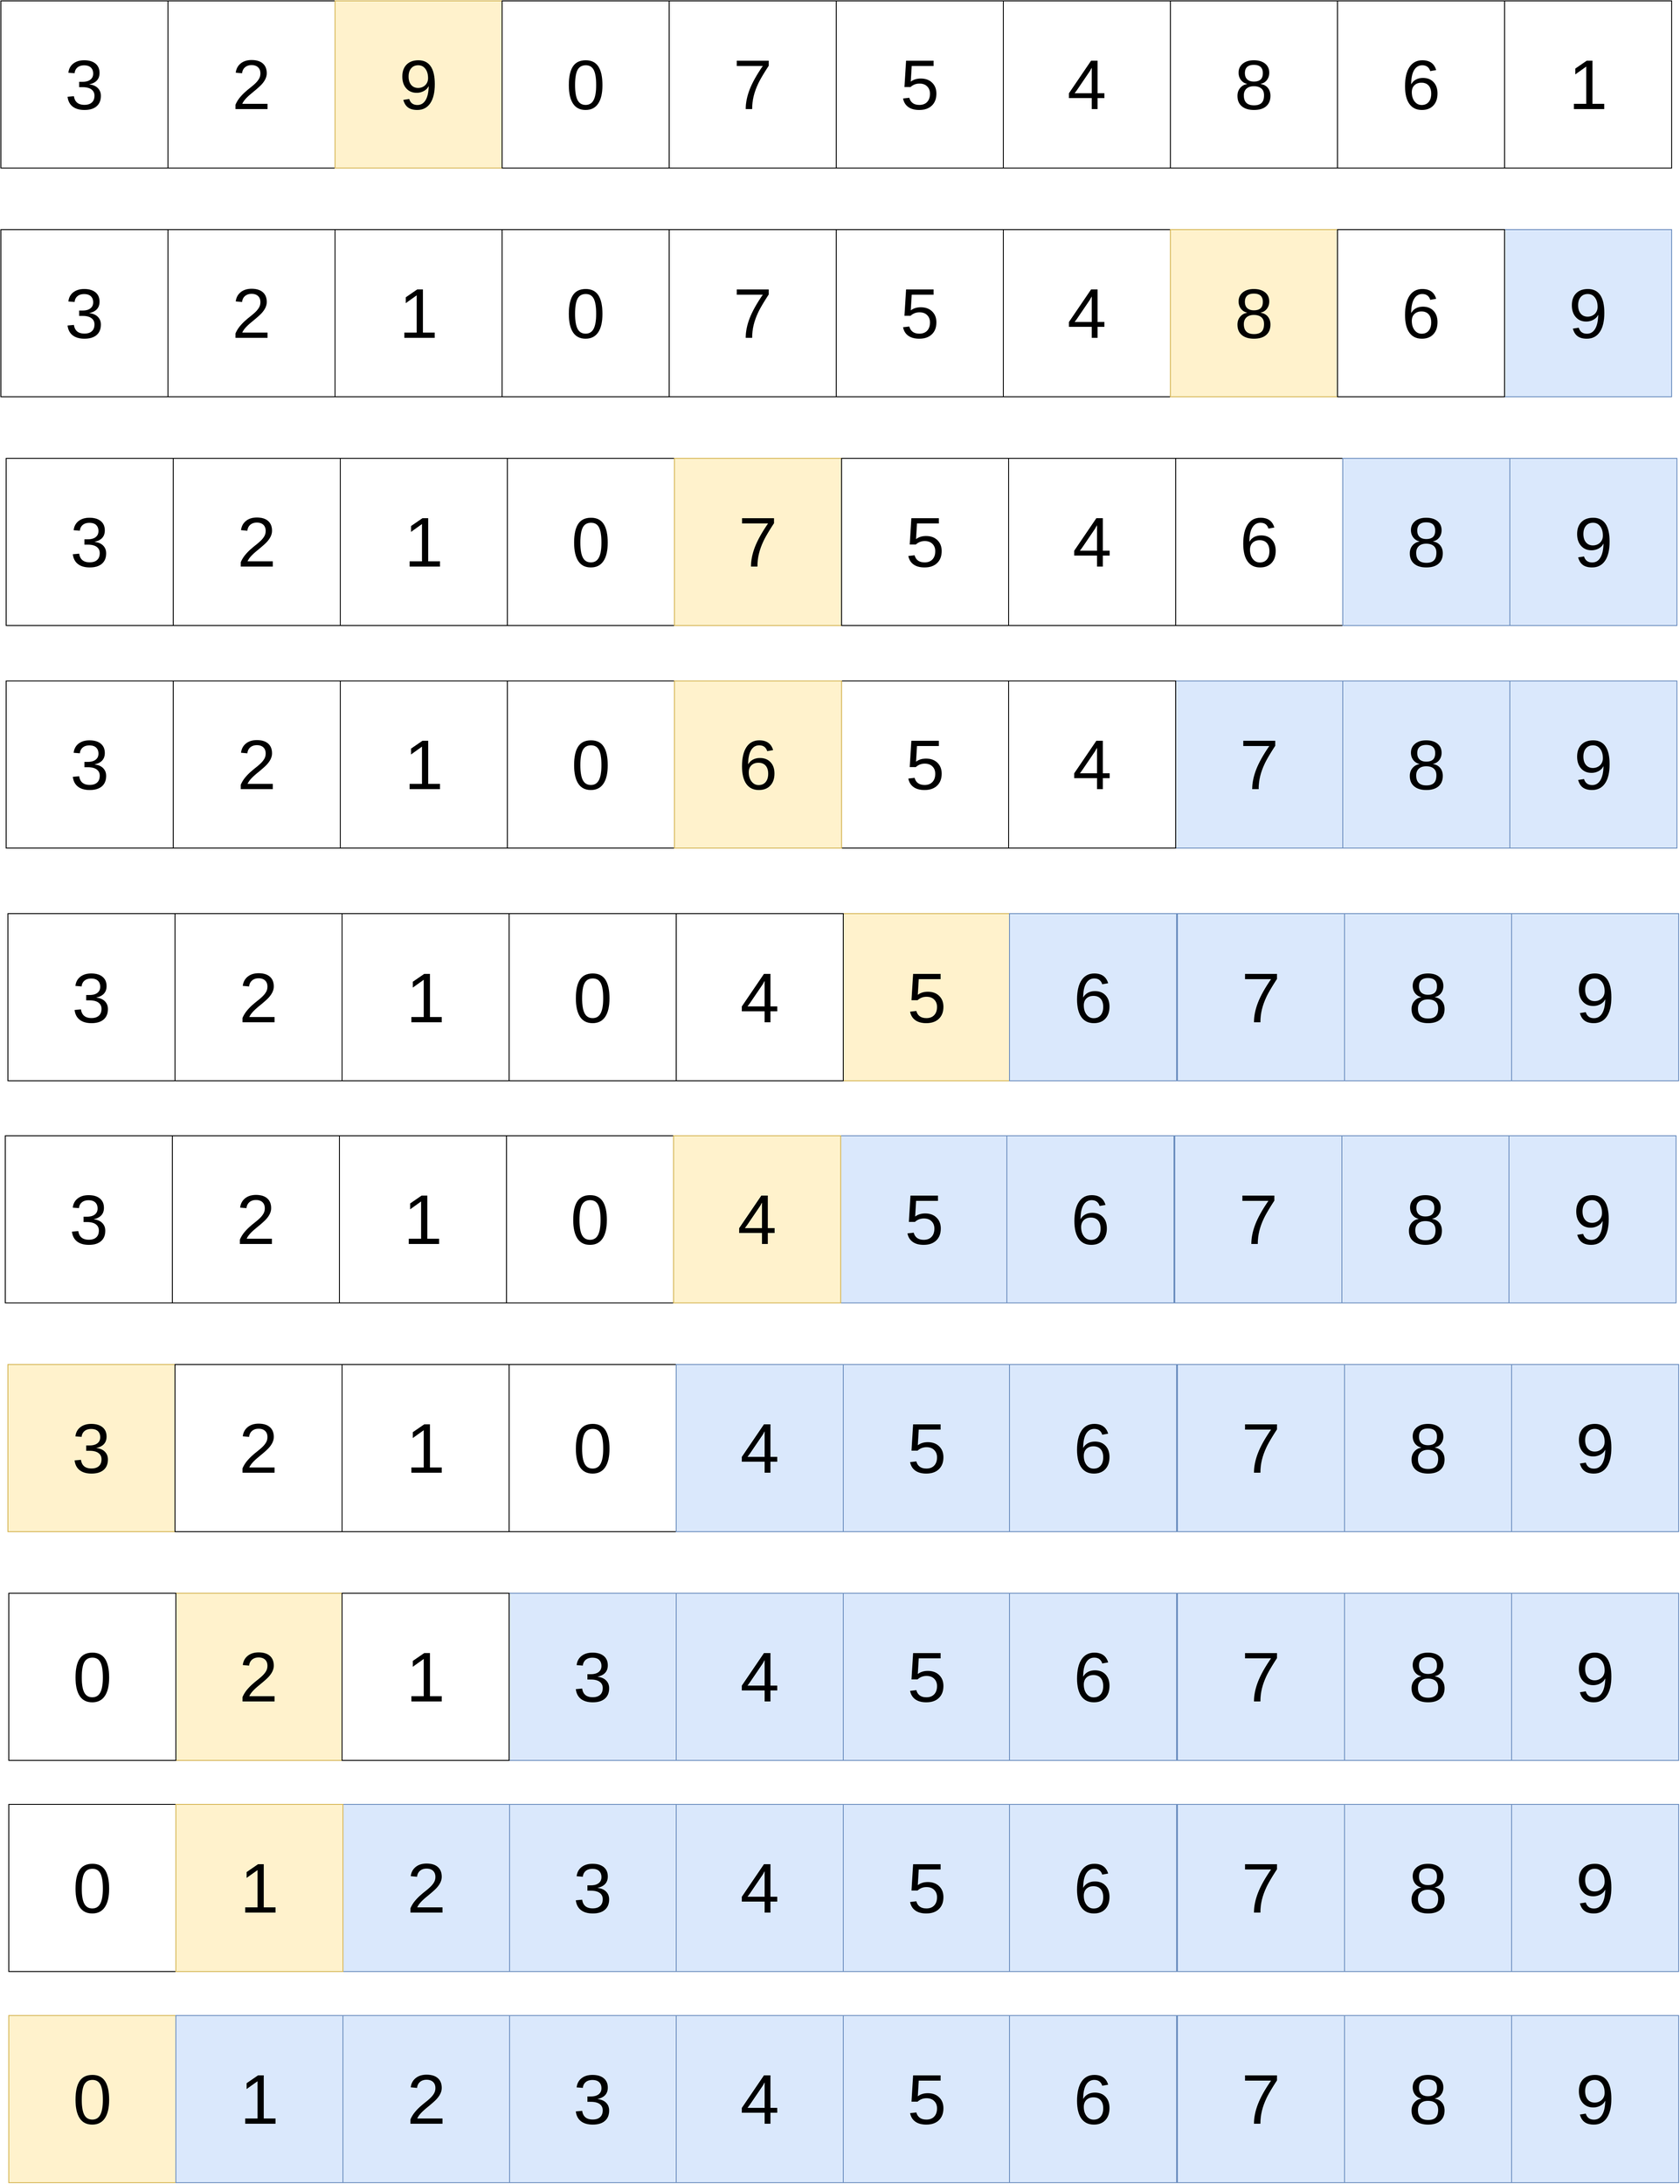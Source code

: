 <mxfile version="11.2.1" type="device" pages="1"><diagram id="qaaM4bRTrh6qBXGsCN93" name="第 1 页"><mxGraphModel dx="5190" dy="3165" grid="1" gridSize="10" guides="1" tooltips="1" connect="1" arrows="1" fold="1" page="1" pageScale="1" pageWidth="4681" pageHeight="3300" math="0" shadow="0"><root><mxCell id="0"/><mxCell id="1" parent="0"/><mxCell id="yA2SuuTRUprAY6sscWeP-1" value="3" style="whiteSpace=wrap;html=1;aspect=fixed;fontSize=80;" vertex="1" parent="1"><mxGeometry x="580" y="400" width="190" height="190" as="geometry"/></mxCell><mxCell id="yA2SuuTRUprAY6sscWeP-2" value="2" style="whiteSpace=wrap;html=1;aspect=fixed;fontSize=80;" vertex="1" parent="1"><mxGeometry x="770" y="400" width="190" height="190" as="geometry"/></mxCell><mxCell id="yA2SuuTRUprAY6sscWeP-3" value="9" style="whiteSpace=wrap;html=1;aspect=fixed;fontSize=80;fillColor=#fff2cc;strokeColor=#d6b656;" vertex="1" parent="1"><mxGeometry x="960" y="400" width="190" height="190" as="geometry"/></mxCell><mxCell id="yA2SuuTRUprAY6sscWeP-4" value="0" style="whiteSpace=wrap;html=1;aspect=fixed;fontSize=80;" vertex="1" parent="1"><mxGeometry x="1150" y="400" width="190" height="190" as="geometry"/></mxCell><mxCell id="yA2SuuTRUprAY6sscWeP-5" value="7" style="whiteSpace=wrap;html=1;aspect=fixed;fontSize=80;" vertex="1" parent="1"><mxGeometry x="1340" y="400" width="190" height="190" as="geometry"/></mxCell><mxCell id="yA2SuuTRUprAY6sscWeP-6" value="5" style="whiteSpace=wrap;html=1;aspect=fixed;fontSize=80;" vertex="1" parent="1"><mxGeometry x="1530" y="400" width="190" height="190" as="geometry"/></mxCell><mxCell id="yA2SuuTRUprAY6sscWeP-7" value="4" style="whiteSpace=wrap;html=1;aspect=fixed;fontSize=80;" vertex="1" parent="1"><mxGeometry x="1720" y="400" width="190" height="190" as="geometry"/></mxCell><mxCell id="yA2SuuTRUprAY6sscWeP-8" value="8" style="whiteSpace=wrap;html=1;aspect=fixed;fontSize=80;" vertex="1" parent="1"><mxGeometry x="1910" y="400" width="190" height="190" as="geometry"/></mxCell><mxCell id="yA2SuuTRUprAY6sscWeP-9" value="6" style="whiteSpace=wrap;html=1;aspect=fixed;fontSize=80;" vertex="1" parent="1"><mxGeometry x="2100" y="400" width="190" height="190" as="geometry"/></mxCell><mxCell id="yA2SuuTRUprAY6sscWeP-10" value="1" style="whiteSpace=wrap;html=1;aspect=fixed;fontSize=80;" vertex="1" parent="1"><mxGeometry x="2290" y="400" width="190" height="190" as="geometry"/></mxCell><mxCell id="yA2SuuTRUprAY6sscWeP-11" value="3" style="whiteSpace=wrap;html=1;aspect=fixed;fontSize=80;" vertex="1" parent="1"><mxGeometry x="580" y="660" width="190" height="190" as="geometry"/></mxCell><mxCell id="yA2SuuTRUprAY6sscWeP-12" value="2" style="whiteSpace=wrap;html=1;aspect=fixed;fontSize=80;" vertex="1" parent="1"><mxGeometry x="770" y="660" width="190" height="190" as="geometry"/></mxCell><mxCell id="yA2SuuTRUprAY6sscWeP-13" value="9" style="whiteSpace=wrap;html=1;aspect=fixed;fontSize=80;fillColor=#dae8fc;strokeColor=#6c8ebf;" vertex="1" parent="1"><mxGeometry x="2290" y="660" width="190" height="190" as="geometry"/></mxCell><mxCell id="yA2SuuTRUprAY6sscWeP-14" value="0" style="whiteSpace=wrap;html=1;aspect=fixed;fontSize=80;" vertex="1" parent="1"><mxGeometry x="1150" y="660" width="190" height="190" as="geometry"/></mxCell><mxCell id="yA2SuuTRUprAY6sscWeP-15" value="7" style="whiteSpace=wrap;html=1;aspect=fixed;fontSize=80;" vertex="1" parent="1"><mxGeometry x="1340" y="660" width="190" height="190" as="geometry"/></mxCell><mxCell id="yA2SuuTRUprAY6sscWeP-16" value="5" style="whiteSpace=wrap;html=1;aspect=fixed;fontSize=80;" vertex="1" parent="1"><mxGeometry x="1530" y="660" width="190" height="190" as="geometry"/></mxCell><mxCell id="yA2SuuTRUprAY6sscWeP-17" value="4" style="whiteSpace=wrap;html=1;aspect=fixed;fontSize=80;" vertex="1" parent="1"><mxGeometry x="1720" y="660" width="190" height="190" as="geometry"/></mxCell><mxCell id="yA2SuuTRUprAY6sscWeP-18" value="8" style="whiteSpace=wrap;html=1;aspect=fixed;fontSize=80;fillColor=#fff2cc;strokeColor=#d6b656;" vertex="1" parent="1"><mxGeometry x="1910" y="660" width="190" height="190" as="geometry"/></mxCell><mxCell id="yA2SuuTRUprAY6sscWeP-19" value="6" style="whiteSpace=wrap;html=1;aspect=fixed;fontSize=80;" vertex="1" parent="1"><mxGeometry x="2100" y="660" width="190" height="190" as="geometry"/></mxCell><mxCell id="yA2SuuTRUprAY6sscWeP-20" value="1" style="whiteSpace=wrap;html=1;aspect=fixed;fontSize=80;" vertex="1" parent="1"><mxGeometry x="960" y="660" width="190" height="190" as="geometry"/></mxCell><mxCell id="yA2SuuTRUprAY6sscWeP-31" value="3" style="whiteSpace=wrap;html=1;aspect=fixed;fontSize=80;" vertex="1" parent="1"><mxGeometry x="586" y="920" width="190" height="190" as="geometry"/></mxCell><mxCell id="yA2SuuTRUprAY6sscWeP-32" value="2" style="whiteSpace=wrap;html=1;aspect=fixed;fontSize=80;" vertex="1" parent="1"><mxGeometry x="776" y="920" width="190" height="190" as="geometry"/></mxCell><mxCell id="yA2SuuTRUprAY6sscWeP-33" value="9" style="whiteSpace=wrap;html=1;aspect=fixed;fontSize=80;fillColor=#dae8fc;strokeColor=#6c8ebf;" vertex="1" parent="1"><mxGeometry x="2296" y="920" width="190" height="190" as="geometry"/></mxCell><mxCell id="yA2SuuTRUprAY6sscWeP-34" value="0" style="whiteSpace=wrap;html=1;aspect=fixed;fontSize=80;" vertex="1" parent="1"><mxGeometry x="1156" y="920" width="190" height="190" as="geometry"/></mxCell><mxCell id="yA2SuuTRUprAY6sscWeP-35" value="7" style="whiteSpace=wrap;html=1;aspect=fixed;fontSize=80;fillColor=#fff2cc;strokeColor=#d6b656;" vertex="1" parent="1"><mxGeometry x="1346" y="920" width="190" height="190" as="geometry"/></mxCell><mxCell id="yA2SuuTRUprAY6sscWeP-36" value="5" style="whiteSpace=wrap;html=1;aspect=fixed;fontSize=80;" vertex="1" parent="1"><mxGeometry x="1536" y="920" width="190" height="190" as="geometry"/></mxCell><mxCell id="yA2SuuTRUprAY6sscWeP-37" value="4" style="whiteSpace=wrap;html=1;aspect=fixed;fontSize=80;" vertex="1" parent="1"><mxGeometry x="1726" y="920" width="190" height="190" as="geometry"/></mxCell><mxCell id="yA2SuuTRUprAY6sscWeP-39" value="6" style="whiteSpace=wrap;html=1;aspect=fixed;fontSize=80;" vertex="1" parent="1"><mxGeometry x="1916" y="920" width="190" height="190" as="geometry"/></mxCell><mxCell id="yA2SuuTRUprAY6sscWeP-40" value="1" style="whiteSpace=wrap;html=1;aspect=fixed;fontSize=80;" vertex="1" parent="1"><mxGeometry x="966" y="920" width="190" height="190" as="geometry"/></mxCell><mxCell id="yA2SuuTRUprAY6sscWeP-41" value="8" style="whiteSpace=wrap;html=1;aspect=fixed;fontSize=80;fillColor=#dae8fc;strokeColor=#6c8ebf;" vertex="1" parent="1"><mxGeometry x="2106" y="920" width="190" height="190" as="geometry"/></mxCell><mxCell id="yA2SuuTRUprAY6sscWeP-42" value="3" style="whiteSpace=wrap;html=1;aspect=fixed;fontSize=80;" vertex="1" parent="1"><mxGeometry x="586" y="1173" width="190" height="190" as="geometry"/></mxCell><mxCell id="yA2SuuTRUprAY6sscWeP-43" value="2" style="whiteSpace=wrap;html=1;aspect=fixed;fontSize=80;" vertex="1" parent="1"><mxGeometry x="776" y="1173" width="190" height="190" as="geometry"/></mxCell><mxCell id="yA2SuuTRUprAY6sscWeP-44" value="9" style="whiteSpace=wrap;html=1;aspect=fixed;fontSize=80;fillColor=#dae8fc;strokeColor=#6c8ebf;" vertex="1" parent="1"><mxGeometry x="2296" y="1173" width="190" height="190" as="geometry"/></mxCell><mxCell id="yA2SuuTRUprAY6sscWeP-45" value="0" style="whiteSpace=wrap;html=1;aspect=fixed;fontSize=80;" vertex="1" parent="1"><mxGeometry x="1156" y="1173" width="190" height="190" as="geometry"/></mxCell><mxCell id="yA2SuuTRUprAY6sscWeP-46" value="7" style="whiteSpace=wrap;html=1;aspect=fixed;fontSize=80;fillColor=#dae8fc;strokeColor=#6c8ebf;" vertex="1" parent="1"><mxGeometry x="1916" y="1173" width="190" height="190" as="geometry"/></mxCell><mxCell id="yA2SuuTRUprAY6sscWeP-47" value="5" style="whiteSpace=wrap;html=1;aspect=fixed;fontSize=80;" vertex="1" parent="1"><mxGeometry x="1536" y="1173" width="190" height="190" as="geometry"/></mxCell><mxCell id="yA2SuuTRUprAY6sscWeP-48" value="4" style="whiteSpace=wrap;html=1;aspect=fixed;fontSize=80;" vertex="1" parent="1"><mxGeometry x="1726" y="1173" width="190" height="190" as="geometry"/></mxCell><mxCell id="yA2SuuTRUprAY6sscWeP-49" value="6" style="whiteSpace=wrap;html=1;aspect=fixed;fontSize=80;fillColor=#fff2cc;strokeColor=#d6b656;" vertex="1" parent="1"><mxGeometry x="1346" y="1173" width="190" height="190" as="geometry"/></mxCell><mxCell id="yA2SuuTRUprAY6sscWeP-50" value="1" style="whiteSpace=wrap;html=1;aspect=fixed;fontSize=80;" vertex="1" parent="1"><mxGeometry x="966" y="1173" width="190" height="190" as="geometry"/></mxCell><mxCell id="yA2SuuTRUprAY6sscWeP-51" value="8" style="whiteSpace=wrap;html=1;aspect=fixed;fontSize=80;fillColor=#dae8fc;strokeColor=#6c8ebf;" vertex="1" parent="1"><mxGeometry x="2106" y="1173" width="190" height="190" as="geometry"/></mxCell><mxCell id="yA2SuuTRUprAY6sscWeP-62" value="3" style="whiteSpace=wrap;html=1;aspect=fixed;fontSize=80;" vertex="1" parent="1"><mxGeometry x="588" y="1437.5" width="190" height="190" as="geometry"/></mxCell><mxCell id="yA2SuuTRUprAY6sscWeP-63" value="2" style="whiteSpace=wrap;html=1;aspect=fixed;fontSize=80;" vertex="1" parent="1"><mxGeometry x="778" y="1437.5" width="190" height="190" as="geometry"/></mxCell><mxCell id="yA2SuuTRUprAY6sscWeP-64" value="9" style="whiteSpace=wrap;html=1;aspect=fixed;fontSize=80;fillColor=#dae8fc;strokeColor=#6c8ebf;" vertex="1" parent="1"><mxGeometry x="2298" y="1437.5" width="190" height="190" as="geometry"/></mxCell><mxCell id="yA2SuuTRUprAY6sscWeP-65" value="0" style="whiteSpace=wrap;html=1;aspect=fixed;fontSize=80;" vertex="1" parent="1"><mxGeometry x="1158" y="1437.5" width="190" height="190" as="geometry"/></mxCell><mxCell id="yA2SuuTRUprAY6sscWeP-66" value="7" style="whiteSpace=wrap;html=1;aspect=fixed;fontSize=80;fillColor=#dae8fc;strokeColor=#6c8ebf;" vertex="1" parent="1"><mxGeometry x="1918" y="1437.5" width="190" height="190" as="geometry"/></mxCell><mxCell id="yA2SuuTRUprAY6sscWeP-67" value="5" style="whiteSpace=wrap;html=1;aspect=fixed;fontSize=80;fillColor=#fff2cc;strokeColor=#d6b656;" vertex="1" parent="1"><mxGeometry x="1538" y="1437.5" width="190" height="190" as="geometry"/></mxCell><mxCell id="yA2SuuTRUprAY6sscWeP-69" value="6" style="whiteSpace=wrap;html=1;aspect=fixed;fontSize=80;fillColor=#dae8fc;strokeColor=#6c8ebf;" vertex="1" parent="1"><mxGeometry x="1727" y="1437.5" width="190" height="190" as="geometry"/></mxCell><mxCell id="yA2SuuTRUprAY6sscWeP-70" value="1" style="whiteSpace=wrap;html=1;aspect=fixed;fontSize=80;" vertex="1" parent="1"><mxGeometry x="968" y="1437.5" width="190" height="190" as="geometry"/></mxCell><mxCell id="yA2SuuTRUprAY6sscWeP-71" value="8" style="whiteSpace=wrap;html=1;aspect=fixed;fontSize=80;fillColor=#dae8fc;strokeColor=#6c8ebf;" vertex="1" parent="1"><mxGeometry x="2108" y="1437.5" width="190" height="190" as="geometry"/></mxCell><mxCell id="yA2SuuTRUprAY6sscWeP-72" value="4" style="whiteSpace=wrap;html=1;aspect=fixed;fontSize=80;" vertex="1" parent="1"><mxGeometry x="1348" y="1437.5" width="190" height="190" as="geometry"/></mxCell><mxCell id="yA2SuuTRUprAY6sscWeP-73" value="3" style="whiteSpace=wrap;html=1;aspect=fixed;fontSize=80;" vertex="1" parent="1"><mxGeometry x="585" y="1690" width="190" height="190" as="geometry"/></mxCell><mxCell id="yA2SuuTRUprAY6sscWeP-74" value="2" style="whiteSpace=wrap;html=1;aspect=fixed;fontSize=80;" vertex="1" parent="1"><mxGeometry x="775" y="1690" width="190" height="190" as="geometry"/></mxCell><mxCell id="yA2SuuTRUprAY6sscWeP-75" value="9" style="whiteSpace=wrap;html=1;aspect=fixed;fontSize=80;fillColor=#dae8fc;strokeColor=#6c8ebf;" vertex="1" parent="1"><mxGeometry x="2295" y="1690" width="190" height="190" as="geometry"/></mxCell><mxCell id="yA2SuuTRUprAY6sscWeP-76" value="0" style="whiteSpace=wrap;html=1;aspect=fixed;fontSize=80;" vertex="1" parent="1"><mxGeometry x="1155" y="1690" width="190" height="190" as="geometry"/></mxCell><mxCell id="yA2SuuTRUprAY6sscWeP-77" value="7" style="whiteSpace=wrap;html=1;aspect=fixed;fontSize=80;fillColor=#dae8fc;strokeColor=#6c8ebf;" vertex="1" parent="1"><mxGeometry x="1915" y="1690" width="190" height="190" as="geometry"/></mxCell><mxCell id="yA2SuuTRUprAY6sscWeP-78" value="5" style="whiteSpace=wrap;html=1;aspect=fixed;fontSize=80;fillColor=#dae8fc;strokeColor=#6c8ebf;" vertex="1" parent="1"><mxGeometry x="1535" y="1690" width="190" height="190" as="geometry"/></mxCell><mxCell id="yA2SuuTRUprAY6sscWeP-79" value="6" style="whiteSpace=wrap;html=1;aspect=fixed;fontSize=80;fillColor=#dae8fc;strokeColor=#6c8ebf;" vertex="1" parent="1"><mxGeometry x="1724" y="1690" width="190" height="190" as="geometry"/></mxCell><mxCell id="yA2SuuTRUprAY6sscWeP-80" value="1" style="whiteSpace=wrap;html=1;aspect=fixed;fontSize=80;" vertex="1" parent="1"><mxGeometry x="965" y="1690" width="190" height="190" as="geometry"/></mxCell><mxCell id="yA2SuuTRUprAY6sscWeP-81" value="8" style="whiteSpace=wrap;html=1;aspect=fixed;fontSize=80;fillColor=#dae8fc;strokeColor=#6c8ebf;" vertex="1" parent="1"><mxGeometry x="2105" y="1690" width="190" height="190" as="geometry"/></mxCell><mxCell id="yA2SuuTRUprAY6sscWeP-82" value="4" style="whiteSpace=wrap;html=1;aspect=fixed;fontSize=80;fillColor=#fff2cc;strokeColor=#d6b656;" vertex="1" parent="1"><mxGeometry x="1345" y="1690" width="190" height="190" as="geometry"/></mxCell><mxCell id="yA2SuuTRUprAY6sscWeP-93" value="3" style="whiteSpace=wrap;html=1;aspect=fixed;fontSize=80;fillColor=#fff2cc;strokeColor=#d6b656;" vertex="1" parent="1"><mxGeometry x="588" y="1950" width="190" height="190" as="geometry"/></mxCell><mxCell id="yA2SuuTRUprAY6sscWeP-94" value="2" style="whiteSpace=wrap;html=1;aspect=fixed;fontSize=80;" vertex="1" parent="1"><mxGeometry x="778" y="1950" width="190" height="190" as="geometry"/></mxCell><mxCell id="yA2SuuTRUprAY6sscWeP-95" value="9" style="whiteSpace=wrap;html=1;aspect=fixed;fontSize=80;fillColor=#dae8fc;strokeColor=#6c8ebf;" vertex="1" parent="1"><mxGeometry x="2298" y="1950" width="190" height="190" as="geometry"/></mxCell><mxCell id="yA2SuuTRUprAY6sscWeP-96" value="0" style="whiteSpace=wrap;html=1;aspect=fixed;fontSize=80;" vertex="1" parent="1"><mxGeometry x="1158" y="1950" width="190" height="190" as="geometry"/></mxCell><mxCell id="yA2SuuTRUprAY6sscWeP-97" value="7" style="whiteSpace=wrap;html=1;aspect=fixed;fontSize=80;fillColor=#dae8fc;strokeColor=#6c8ebf;" vertex="1" parent="1"><mxGeometry x="1918" y="1950" width="190" height="190" as="geometry"/></mxCell><mxCell id="yA2SuuTRUprAY6sscWeP-98" value="5" style="whiteSpace=wrap;html=1;aspect=fixed;fontSize=80;fillColor=#dae8fc;strokeColor=#6c8ebf;" vertex="1" parent="1"><mxGeometry x="1538" y="1950" width="190" height="190" as="geometry"/></mxCell><mxCell id="yA2SuuTRUprAY6sscWeP-99" value="6" style="whiteSpace=wrap;html=1;aspect=fixed;fontSize=80;fillColor=#dae8fc;strokeColor=#6c8ebf;" vertex="1" parent="1"><mxGeometry x="1727" y="1950" width="190" height="190" as="geometry"/></mxCell><mxCell id="yA2SuuTRUprAY6sscWeP-100" value="1" style="whiteSpace=wrap;html=1;aspect=fixed;fontSize=80;" vertex="1" parent="1"><mxGeometry x="968" y="1950" width="190" height="190" as="geometry"/></mxCell><mxCell id="yA2SuuTRUprAY6sscWeP-101" value="8" style="whiteSpace=wrap;html=1;aspect=fixed;fontSize=80;fillColor=#dae8fc;strokeColor=#6c8ebf;" vertex="1" parent="1"><mxGeometry x="2108" y="1950" width="190" height="190" as="geometry"/></mxCell><mxCell id="yA2SuuTRUprAY6sscWeP-102" value="4" style="whiteSpace=wrap;html=1;aspect=fixed;fontSize=80;fillColor=#dae8fc;strokeColor=#6c8ebf;" vertex="1" parent="1"><mxGeometry x="1348" y="1950" width="190" height="190" as="geometry"/></mxCell><mxCell id="yA2SuuTRUprAY6sscWeP-103" value="3" style="whiteSpace=wrap;html=1;aspect=fixed;fontSize=80;fillColor=#dae8fc;strokeColor=#6c8ebf;" vertex="1" parent="1"><mxGeometry x="1158" y="2210" width="190" height="190" as="geometry"/></mxCell><mxCell id="yA2SuuTRUprAY6sscWeP-104" value="2" style="whiteSpace=wrap;html=1;aspect=fixed;fontSize=80;fillColor=#fff2cc;strokeColor=#d6b656;" vertex="1" parent="1"><mxGeometry x="778" y="2210" width="190" height="190" as="geometry"/></mxCell><mxCell id="yA2SuuTRUprAY6sscWeP-105" value="9" style="whiteSpace=wrap;html=1;aspect=fixed;fontSize=80;fillColor=#dae8fc;strokeColor=#6c8ebf;" vertex="1" parent="1"><mxGeometry x="2298" y="2210" width="190" height="190" as="geometry"/></mxCell><mxCell id="yA2SuuTRUprAY6sscWeP-106" value="0" style="whiteSpace=wrap;html=1;aspect=fixed;fontSize=80;" vertex="1" parent="1"><mxGeometry x="589" y="2210" width="190" height="190" as="geometry"/></mxCell><mxCell id="yA2SuuTRUprAY6sscWeP-107" value="7" style="whiteSpace=wrap;html=1;aspect=fixed;fontSize=80;fillColor=#dae8fc;strokeColor=#6c8ebf;" vertex="1" parent="1"><mxGeometry x="1918" y="2210" width="190" height="190" as="geometry"/></mxCell><mxCell id="yA2SuuTRUprAY6sscWeP-108" value="5" style="whiteSpace=wrap;html=1;aspect=fixed;fontSize=80;fillColor=#dae8fc;strokeColor=#6c8ebf;" vertex="1" parent="1"><mxGeometry x="1538" y="2210" width="190" height="190" as="geometry"/></mxCell><mxCell id="yA2SuuTRUprAY6sscWeP-109" value="6" style="whiteSpace=wrap;html=1;aspect=fixed;fontSize=80;fillColor=#dae8fc;strokeColor=#6c8ebf;" vertex="1" parent="1"><mxGeometry x="1727" y="2210" width="190" height="190" as="geometry"/></mxCell><mxCell id="yA2SuuTRUprAY6sscWeP-110" value="1" style="whiteSpace=wrap;html=1;aspect=fixed;fontSize=80;" vertex="1" parent="1"><mxGeometry x="968" y="2210" width="190" height="190" as="geometry"/></mxCell><mxCell id="yA2SuuTRUprAY6sscWeP-111" value="8" style="whiteSpace=wrap;html=1;aspect=fixed;fontSize=80;fillColor=#dae8fc;strokeColor=#6c8ebf;" vertex="1" parent="1"><mxGeometry x="2108" y="2210" width="190" height="190" as="geometry"/></mxCell><mxCell id="yA2SuuTRUprAY6sscWeP-112" value="4" style="whiteSpace=wrap;html=1;aspect=fixed;fontSize=80;fillColor=#dae8fc;strokeColor=#6c8ebf;" vertex="1" parent="1"><mxGeometry x="1348" y="2210" width="190" height="190" as="geometry"/></mxCell><mxCell id="yA2SuuTRUprAY6sscWeP-113" value="3" style="whiteSpace=wrap;html=1;aspect=fixed;fontSize=80;fillColor=#dae8fc;strokeColor=#6c8ebf;" vertex="1" parent="1"><mxGeometry x="1158" y="2450" width="190" height="190" as="geometry"/></mxCell><mxCell id="yA2SuuTRUprAY6sscWeP-114" value="2" style="whiteSpace=wrap;html=1;aspect=fixed;fontSize=80;fillColor=#dae8fc;strokeColor=#6c8ebf;" vertex="1" parent="1"><mxGeometry x="968.5" y="2450" width="190" height="190" as="geometry"/></mxCell><mxCell id="yA2SuuTRUprAY6sscWeP-115" value="9" style="whiteSpace=wrap;html=1;aspect=fixed;fontSize=80;fillColor=#dae8fc;strokeColor=#6c8ebf;" vertex="1" parent="1"><mxGeometry x="2298" y="2450" width="190" height="190" as="geometry"/></mxCell><mxCell id="yA2SuuTRUprAY6sscWeP-116" value="0" style="whiteSpace=wrap;html=1;aspect=fixed;fontSize=80;" vertex="1" parent="1"><mxGeometry x="589" y="2450" width="190" height="190" as="geometry"/></mxCell><mxCell id="yA2SuuTRUprAY6sscWeP-117" value="7" style="whiteSpace=wrap;html=1;aspect=fixed;fontSize=80;fillColor=#dae8fc;strokeColor=#6c8ebf;" vertex="1" parent="1"><mxGeometry x="1918" y="2450" width="190" height="190" as="geometry"/></mxCell><mxCell id="yA2SuuTRUprAY6sscWeP-118" value="5" style="whiteSpace=wrap;html=1;aspect=fixed;fontSize=80;fillColor=#dae8fc;strokeColor=#6c8ebf;" vertex="1" parent="1"><mxGeometry x="1538" y="2450" width="190" height="190" as="geometry"/></mxCell><mxCell id="yA2SuuTRUprAY6sscWeP-119" value="6" style="whiteSpace=wrap;html=1;aspect=fixed;fontSize=80;fillColor=#dae8fc;strokeColor=#6c8ebf;" vertex="1" parent="1"><mxGeometry x="1727" y="2450" width="190" height="190" as="geometry"/></mxCell><mxCell id="yA2SuuTRUprAY6sscWeP-120" value="1" style="whiteSpace=wrap;html=1;aspect=fixed;fontSize=80;fillColor=#fff2cc;strokeColor=#d6b656;" vertex="1" parent="1"><mxGeometry x="779" y="2450" width="190" height="190" as="geometry"/></mxCell><mxCell id="yA2SuuTRUprAY6sscWeP-121" value="8" style="whiteSpace=wrap;html=1;aspect=fixed;fontSize=80;fillColor=#dae8fc;strokeColor=#6c8ebf;" vertex="1" parent="1"><mxGeometry x="2108" y="2450" width="190" height="190" as="geometry"/></mxCell><mxCell id="yA2SuuTRUprAY6sscWeP-122" value="4" style="whiteSpace=wrap;html=1;aspect=fixed;fontSize=80;fillColor=#dae8fc;strokeColor=#6c8ebf;" vertex="1" parent="1"><mxGeometry x="1348" y="2450" width="190" height="190" as="geometry"/></mxCell><mxCell id="yA2SuuTRUprAY6sscWeP-123" value="3" style="whiteSpace=wrap;html=1;aspect=fixed;fontSize=80;fillColor=#dae8fc;strokeColor=#6c8ebf;" vertex="1" parent="1"><mxGeometry x="1158" y="2690" width="190" height="190" as="geometry"/></mxCell><mxCell id="yA2SuuTRUprAY6sscWeP-124" value="2" style="whiteSpace=wrap;html=1;aspect=fixed;fontSize=80;fillColor=#dae8fc;strokeColor=#6c8ebf;" vertex="1" parent="1"><mxGeometry x="968.5" y="2690" width="190" height="190" as="geometry"/></mxCell><mxCell id="yA2SuuTRUprAY6sscWeP-125" value="9" style="whiteSpace=wrap;html=1;aspect=fixed;fontSize=80;fillColor=#dae8fc;strokeColor=#6c8ebf;" vertex="1" parent="1"><mxGeometry x="2298" y="2690" width="190" height="190" as="geometry"/></mxCell><mxCell id="yA2SuuTRUprAY6sscWeP-126" value="0" style="whiteSpace=wrap;html=1;aspect=fixed;fontSize=80;fillColor=#fff2cc;strokeColor=#d6b656;" vertex="1" parent="1"><mxGeometry x="589" y="2690" width="190" height="190" as="geometry"/></mxCell><mxCell id="yA2SuuTRUprAY6sscWeP-127" value="7" style="whiteSpace=wrap;html=1;aspect=fixed;fontSize=80;fillColor=#dae8fc;strokeColor=#6c8ebf;" vertex="1" parent="1"><mxGeometry x="1918" y="2690" width="190" height="190" as="geometry"/></mxCell><mxCell id="yA2SuuTRUprAY6sscWeP-128" value="5" style="whiteSpace=wrap;html=1;aspect=fixed;fontSize=80;fillColor=#dae8fc;strokeColor=#6c8ebf;" vertex="1" parent="1"><mxGeometry x="1538" y="2690" width="190" height="190" as="geometry"/></mxCell><mxCell id="yA2SuuTRUprAY6sscWeP-129" value="6" style="whiteSpace=wrap;html=1;aspect=fixed;fontSize=80;fillColor=#dae8fc;strokeColor=#6c8ebf;" vertex="1" parent="1"><mxGeometry x="1727" y="2690" width="190" height="190" as="geometry"/></mxCell><mxCell id="yA2SuuTRUprAY6sscWeP-130" value="1" style="whiteSpace=wrap;html=1;aspect=fixed;fontSize=80;fillColor=#dae8fc;strokeColor=#6c8ebf;" vertex="1" parent="1"><mxGeometry x="779" y="2690" width="190" height="190" as="geometry"/></mxCell><mxCell id="yA2SuuTRUprAY6sscWeP-131" value="8" style="whiteSpace=wrap;html=1;aspect=fixed;fontSize=80;fillColor=#dae8fc;strokeColor=#6c8ebf;" vertex="1" parent="1"><mxGeometry x="2108" y="2690" width="190" height="190" as="geometry"/></mxCell><mxCell id="yA2SuuTRUprAY6sscWeP-132" value="4" style="whiteSpace=wrap;html=1;aspect=fixed;fontSize=80;fillColor=#dae8fc;strokeColor=#6c8ebf;" vertex="1" parent="1"><mxGeometry x="1348" y="2690" width="190" height="190" as="geometry"/></mxCell></root></mxGraphModel></diagram></mxfile>